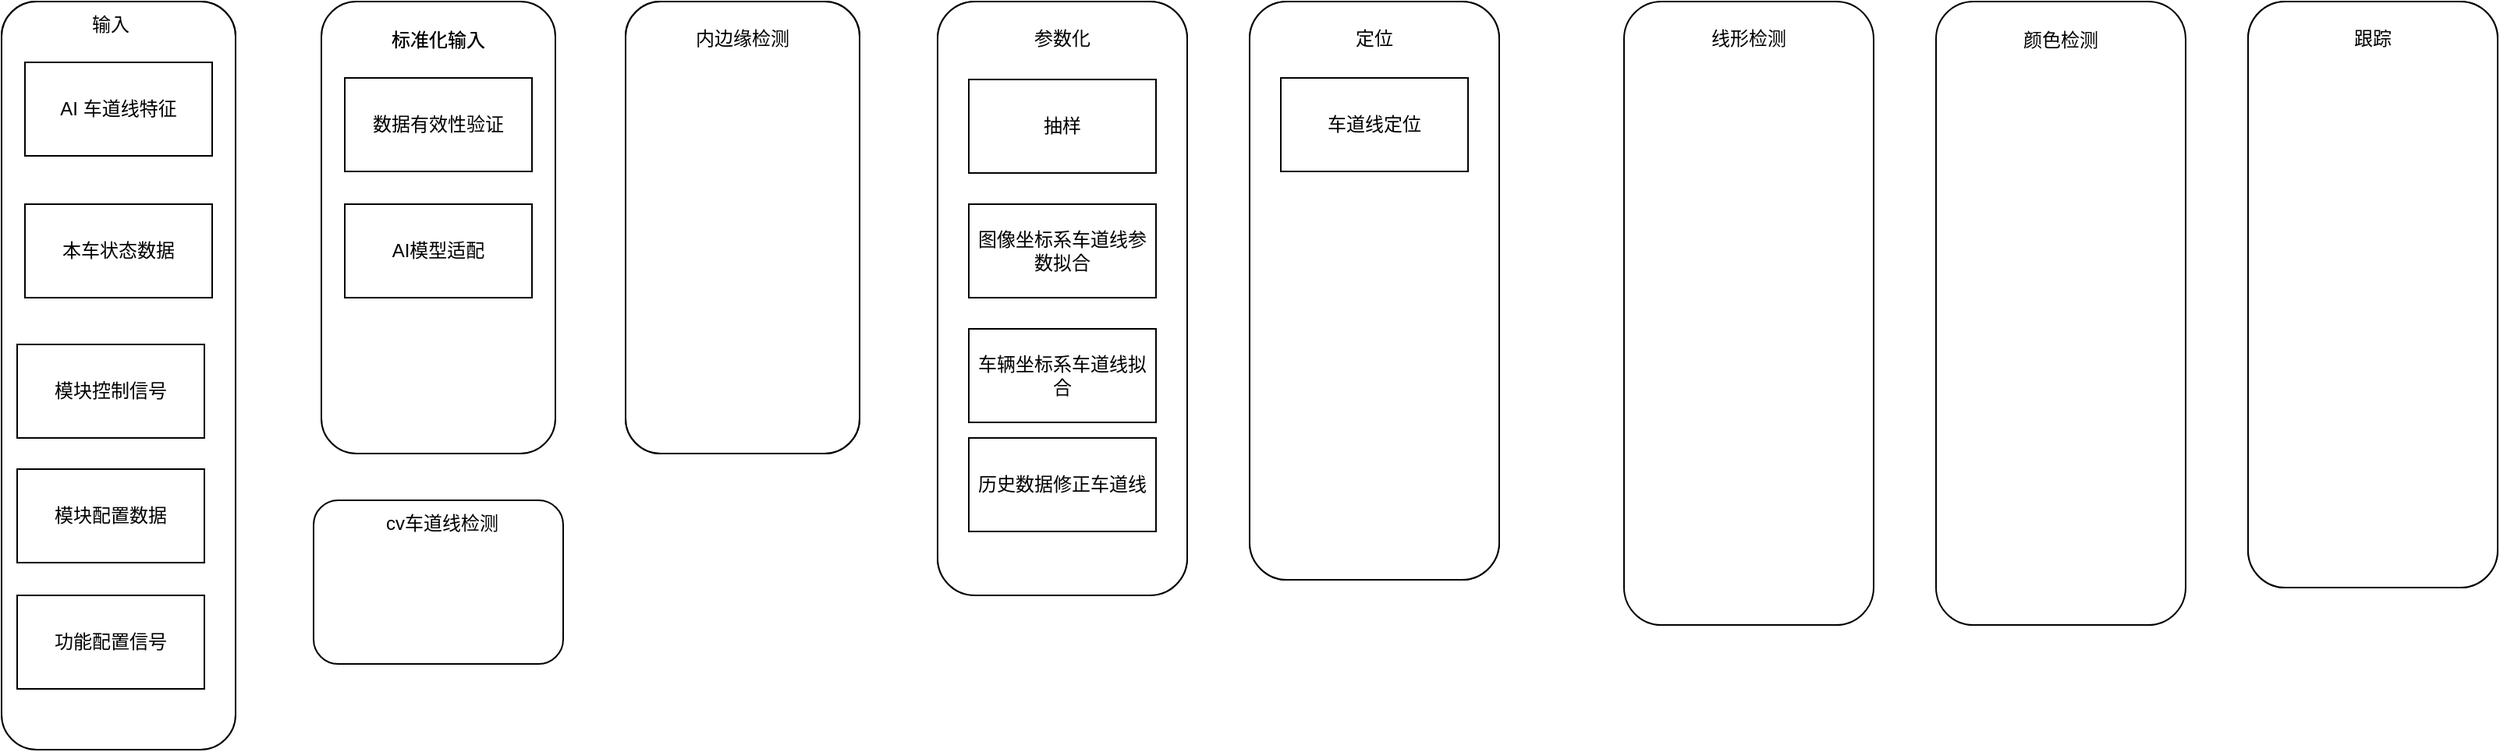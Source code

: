 <mxfile version="16.2.4" type="github">
  <diagram id="SdjUZ_nZgxTXJaho-sEl" name="第 1 页">
    <mxGraphModel dx="1038" dy="536" grid="1" gridSize="10" guides="1" tooltips="1" connect="1" arrows="1" fold="1" page="1" pageScale="1" pageWidth="827" pageHeight="1169" math="0" shadow="0">
      <root>
        <mxCell id="0" />
        <mxCell id="1" parent="0" />
        <mxCell id="R1_P9dPjUKiN731K27Q3-38" value="" style="rounded=1;whiteSpace=wrap;html=1;" parent="1" vertex="1">
          <mxGeometry x="1560" y="80" width="160" height="376" as="geometry" />
        </mxCell>
        <mxCell id="R1_P9dPjUKiN731K27Q3-37" value="" style="rounded=1;whiteSpace=wrap;html=1;" parent="1" vertex="1">
          <mxGeometry x="920" y="80" width="160" height="371" as="geometry" />
        </mxCell>
        <mxCell id="R1_P9dPjUKiN731K27Q3-36" value="" style="rounded=1;whiteSpace=wrap;html=1;" parent="1" vertex="1">
          <mxGeometry x="720" y="80" width="160" height="381" as="geometry" />
        </mxCell>
        <mxCell id="R1_P9dPjUKiN731K27Q3-35" value="" style="rounded=1;whiteSpace=wrap;html=1;" parent="1" vertex="1">
          <mxGeometry x="520" y="80" width="150" height="290" as="geometry" />
        </mxCell>
        <mxCell id="R1_P9dPjUKiN731K27Q3-34" value="" style="rounded=1;whiteSpace=wrap;html=1;" parent="1" vertex="1">
          <mxGeometry x="325" y="80" width="150" height="290" as="geometry" />
        </mxCell>
        <mxCell id="R1_P9dPjUKiN731K27Q3-10" value="标准化输入" style="text;html=1;strokeColor=none;fillColor=none;align=center;verticalAlign=middle;whiteSpace=wrap;rounded=0;" parent="1" vertex="1">
          <mxGeometry x="360" y="90" width="80" height="30" as="geometry" />
        </mxCell>
        <mxCell id="R1_P9dPjUKiN731K27Q3-12" value="AI模型适配" style="rounded=0;whiteSpace=wrap;html=1;" parent="1" vertex="1">
          <mxGeometry x="340" y="210" width="120" height="60" as="geometry" />
        </mxCell>
        <mxCell id="R1_P9dPjUKiN731K27Q3-21" value="内边缘检测" style="text;html=1;strokeColor=none;fillColor=none;align=center;verticalAlign=middle;whiteSpace=wrap;rounded=0;" parent="1" vertex="1">
          <mxGeometry x="555" y="89" width="80" height="30" as="geometry" />
        </mxCell>
        <mxCell id="R1_P9dPjUKiN731K27Q3-23" value="参数化" style="text;html=1;strokeColor=none;fillColor=none;align=center;verticalAlign=middle;whiteSpace=wrap;rounded=0;" parent="1" vertex="1">
          <mxGeometry x="770" y="89" width="60" height="30" as="geometry" />
        </mxCell>
        <mxCell id="R1_P9dPjUKiN731K27Q3-24" value="抽样" style="rounded=0;whiteSpace=wrap;html=1;" parent="1" vertex="1">
          <mxGeometry x="740" y="130" width="120" height="60" as="geometry" />
        </mxCell>
        <mxCell id="R1_P9dPjUKiN731K27Q3-25" value="图像坐标系车道线参数拟合" style="rounded=0;whiteSpace=wrap;html=1;" parent="1" vertex="1">
          <mxGeometry x="740" y="210" width="120" height="60" as="geometry" />
        </mxCell>
        <mxCell id="R1_P9dPjUKiN731K27Q3-26" value="车辆坐标系车道线拟合" style="rounded=0;whiteSpace=wrap;html=1;" parent="1" vertex="1">
          <mxGeometry x="740" y="290" width="120" height="60" as="geometry" />
        </mxCell>
        <mxCell id="R1_P9dPjUKiN731K27Q3-27" value="历史数据修正车道线" style="rounded=0;whiteSpace=wrap;html=1;" parent="1" vertex="1">
          <mxGeometry x="740" y="360" width="120" height="60" as="geometry" />
        </mxCell>
        <mxCell id="R1_P9dPjUKiN731K27Q3-29" value="定位" style="text;html=1;strokeColor=none;fillColor=none;align=center;verticalAlign=middle;whiteSpace=wrap;rounded=0;" parent="1" vertex="1">
          <mxGeometry x="970" y="89" width="60" height="30" as="geometry" />
        </mxCell>
        <mxCell id="R1_P9dPjUKiN731K27Q3-30" value="车道线定位" style="rounded=0;whiteSpace=wrap;html=1;" parent="1" vertex="1">
          <mxGeometry x="940" y="129" width="120" height="60" as="geometry" />
        </mxCell>
        <mxCell id="R1_P9dPjUKiN731K27Q3-32" value="跟踪" style="text;html=1;strokeColor=none;fillColor=none;align=center;verticalAlign=middle;whiteSpace=wrap;rounded=0;" parent="1" vertex="1">
          <mxGeometry x="1610" y="89" width="60" height="30" as="geometry" />
        </mxCell>
        <mxCell id="R1_P9dPjUKiN731K27Q3-39" value="数据有效性验证" style="rounded=0;whiteSpace=wrap;html=1;" parent="1" vertex="1">
          <mxGeometry x="340" y="129" width="120" height="60" as="geometry" />
        </mxCell>
        <mxCell id="R1_P9dPjUKiN731K27Q3-41" value="" style="rounded=1;whiteSpace=wrap;html=1;" parent="1" vertex="1">
          <mxGeometry x="120" y="80" width="150" height="300" as="geometry" />
        </mxCell>
        <mxCell id="R1_P9dPjUKiN731K27Q3-42" value="输入" style="text;html=1;strokeColor=none;fillColor=none;align=center;verticalAlign=middle;whiteSpace=wrap;rounded=0;" parent="1" vertex="1">
          <mxGeometry x="160" y="80" width="60" height="30" as="geometry" />
        </mxCell>
        <mxCell id="R1_P9dPjUKiN731K27Q3-44" value="AI 车道线特征" style="rounded=0;whiteSpace=wrap;html=1;" parent="1" vertex="1">
          <mxGeometry x="135" y="119" width="120" height="60" as="geometry" />
        </mxCell>
        <mxCell id="R1_P9dPjUKiN731K27Q3-45" value="本车状态数据" style="rounded=0;whiteSpace=wrap;html=1;" parent="1" vertex="1">
          <mxGeometry x="135" y="210" width="120" height="60" as="geometry" />
        </mxCell>
        <mxCell id="fKOg9SKyoz2mw3y8TqCJ-1" value="" style="rounded=1;whiteSpace=wrap;html=1;" parent="1" vertex="1">
          <mxGeometry x="1560" y="80" width="160" height="376" as="geometry" />
        </mxCell>
        <mxCell id="fKOg9SKyoz2mw3y8TqCJ-2" value="" style="rounded=1;whiteSpace=wrap;html=1;" parent="1" vertex="1">
          <mxGeometry x="920" y="80" width="160" height="371" as="geometry" />
        </mxCell>
        <mxCell id="fKOg9SKyoz2mw3y8TqCJ-3" value="" style="rounded=1;whiteSpace=wrap;html=1;" parent="1" vertex="1">
          <mxGeometry x="720" y="80" width="160" height="381" as="geometry" />
        </mxCell>
        <mxCell id="fKOg9SKyoz2mw3y8TqCJ-4" value="" style="rounded=1;whiteSpace=wrap;html=1;" parent="1" vertex="1">
          <mxGeometry x="520" y="80" width="150" height="290" as="geometry" />
        </mxCell>
        <mxCell id="fKOg9SKyoz2mw3y8TqCJ-6" value="标准化输入" style="text;html=1;strokeColor=none;fillColor=none;align=center;verticalAlign=middle;whiteSpace=wrap;rounded=0;" parent="1" vertex="1">
          <mxGeometry x="360" y="90" width="80" height="30" as="geometry" />
        </mxCell>
        <mxCell id="fKOg9SKyoz2mw3y8TqCJ-8" value="内边缘检测" style="text;html=1;strokeColor=none;fillColor=none;align=center;verticalAlign=middle;whiteSpace=wrap;rounded=0;" parent="1" vertex="1">
          <mxGeometry x="555" y="89" width="80" height="30" as="geometry" />
        </mxCell>
        <mxCell id="fKOg9SKyoz2mw3y8TqCJ-9" value="参数化" style="text;html=1;strokeColor=none;fillColor=none;align=center;verticalAlign=middle;whiteSpace=wrap;rounded=0;" parent="1" vertex="1">
          <mxGeometry x="770" y="89" width="60" height="30" as="geometry" />
        </mxCell>
        <mxCell id="fKOg9SKyoz2mw3y8TqCJ-10" value="抽样" style="rounded=0;whiteSpace=wrap;html=1;" parent="1" vertex="1">
          <mxGeometry x="740" y="130" width="120" height="60" as="geometry" />
        </mxCell>
        <mxCell id="fKOg9SKyoz2mw3y8TqCJ-11" value="图像坐标系车道线参数拟合" style="rounded=0;whiteSpace=wrap;html=1;" parent="1" vertex="1">
          <mxGeometry x="740" y="210" width="120" height="60" as="geometry" />
        </mxCell>
        <mxCell id="fKOg9SKyoz2mw3y8TqCJ-12" value="车辆坐标系车道线拟合" style="rounded=0;whiteSpace=wrap;html=1;" parent="1" vertex="1">
          <mxGeometry x="740" y="290" width="120" height="60" as="geometry" />
        </mxCell>
        <mxCell id="fKOg9SKyoz2mw3y8TqCJ-13" value="历史数据修正车道线" style="rounded=0;whiteSpace=wrap;html=1;" parent="1" vertex="1">
          <mxGeometry x="740" y="360" width="120" height="60" as="geometry" />
        </mxCell>
        <mxCell id="fKOg9SKyoz2mw3y8TqCJ-14" value="定位" style="text;html=1;strokeColor=none;fillColor=none;align=center;verticalAlign=middle;whiteSpace=wrap;rounded=0;" parent="1" vertex="1">
          <mxGeometry x="970" y="89" width="60" height="30" as="geometry" />
        </mxCell>
        <mxCell id="fKOg9SKyoz2mw3y8TqCJ-15" value="车道线定位" style="rounded=0;whiteSpace=wrap;html=1;" parent="1" vertex="1">
          <mxGeometry x="940" y="129" width="120" height="60" as="geometry" />
        </mxCell>
        <mxCell id="fKOg9SKyoz2mw3y8TqCJ-16" value="跟踪" style="text;html=1;strokeColor=none;fillColor=none;align=center;verticalAlign=middle;whiteSpace=wrap;rounded=0;" parent="1" vertex="1">
          <mxGeometry x="1610" y="89" width="60" height="30" as="geometry" />
        </mxCell>
        <mxCell id="fKOg9SKyoz2mw3y8TqCJ-18" value="" style="rounded=1;whiteSpace=wrap;html=1;" parent="1" vertex="1">
          <mxGeometry x="120" y="80" width="150" height="480" as="geometry" />
        </mxCell>
        <mxCell id="fKOg9SKyoz2mw3y8TqCJ-19" value="输入" style="text;html=1;strokeColor=none;fillColor=none;align=center;verticalAlign=middle;whiteSpace=wrap;rounded=0;" parent="1" vertex="1">
          <mxGeometry x="160" y="80" width="60" height="30" as="geometry" />
        </mxCell>
        <mxCell id="fKOg9SKyoz2mw3y8TqCJ-20" value="AI 车道线特征" style="rounded=0;whiteSpace=wrap;html=1;" parent="1" vertex="1">
          <mxGeometry x="135" y="119" width="120" height="60" as="geometry" />
        </mxCell>
        <mxCell id="fKOg9SKyoz2mw3y8TqCJ-21" value="本车状态数据" style="rounded=0;whiteSpace=wrap;html=1;" parent="1" vertex="1">
          <mxGeometry x="135" y="210" width="120" height="60" as="geometry" />
        </mxCell>
        <mxCell id="JcJchZ4IYqSIbsga3KMb-3" value="" style="rounded=1;whiteSpace=wrap;html=1;" parent="1" vertex="1">
          <mxGeometry x="1160" y="80" width="160" height="400" as="geometry" />
        </mxCell>
        <mxCell id="JcJchZ4IYqSIbsga3KMb-4" value="线形检测" style="text;html=1;strokeColor=none;fillColor=none;align=center;verticalAlign=middle;whiteSpace=wrap;rounded=0;" parent="1" vertex="1">
          <mxGeometry x="1210" y="89" width="60" height="30" as="geometry" />
        </mxCell>
        <mxCell id="JcJchZ4IYqSIbsga3KMb-5" value="" style="rounded=1;whiteSpace=wrap;html=1;" parent="1" vertex="1">
          <mxGeometry x="1360" y="80" width="160" height="400" as="geometry" />
        </mxCell>
        <mxCell id="JcJchZ4IYqSIbsga3KMb-6" value="颜色检测" style="text;html=1;strokeColor=none;fillColor=none;align=center;verticalAlign=middle;whiteSpace=wrap;rounded=0;" parent="1" vertex="1">
          <mxGeometry x="1410" y="90" width="60" height="30" as="geometry" />
        </mxCell>
        <mxCell id="JcJchZ4IYqSIbsga3KMb-7" value="" style="rounded=1;whiteSpace=wrap;html=1;" parent="1" vertex="1">
          <mxGeometry x="320" y="400" width="160" height="105" as="geometry" />
        </mxCell>
        <mxCell id="K2Hh94zeVfcskBb1O2Ww-1" value="cv车道线检测" style="text;html=1;strokeColor=none;fillColor=none;align=center;verticalAlign=middle;whiteSpace=wrap;rounded=0;" vertex="1" parent="1">
          <mxGeometry x="360" y="400" width="85" height="30" as="geometry" />
        </mxCell>
        <mxCell id="K2Hh94zeVfcskBb1O2Ww-12" value="模块控制信号" style="rounded=0;whiteSpace=wrap;html=1;" vertex="1" parent="1">
          <mxGeometry x="130" y="300" width="120" height="60" as="geometry" />
        </mxCell>
        <mxCell id="K2Hh94zeVfcskBb1O2Ww-13" value="模块配置数据" style="rounded=0;whiteSpace=wrap;html=1;" vertex="1" parent="1">
          <mxGeometry x="130" y="380" width="120" height="60" as="geometry" />
        </mxCell>
        <mxCell id="K2Hh94zeVfcskBb1O2Ww-14" value="功能配置信号" style="rounded=0;whiteSpace=wrap;html=1;" vertex="1" parent="1">
          <mxGeometry x="130" y="461" width="120" height="60" as="geometry" />
        </mxCell>
      </root>
    </mxGraphModel>
  </diagram>
</mxfile>
